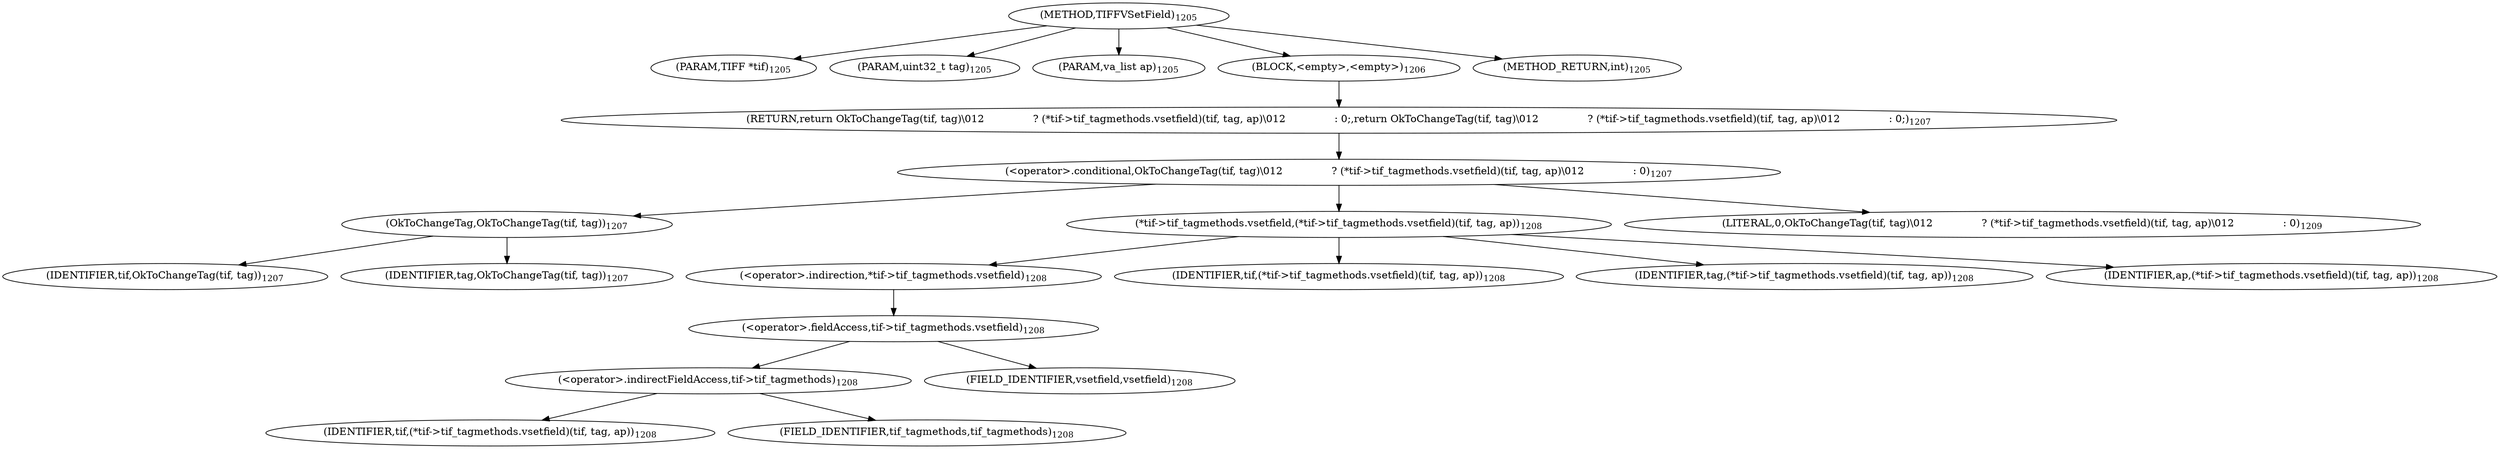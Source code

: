 digraph "TIFFVSetField" {  
"42571" [label = <(METHOD,TIFFVSetField)<SUB>1205</SUB>> ]
"42572" [label = <(PARAM,TIFF *tif)<SUB>1205</SUB>> ]
"42573" [label = <(PARAM,uint32_t tag)<SUB>1205</SUB>> ]
"42574" [label = <(PARAM,va_list ap)<SUB>1205</SUB>> ]
"42575" [label = <(BLOCK,&lt;empty&gt;,&lt;empty&gt;)<SUB>1206</SUB>> ]
"42576" [label = <(RETURN,return OkToChangeTag(tif, tag)\012               ? (*tif-&gt;tif_tagmethods.vsetfield)(tif, tag, ap)\012               : 0;,return OkToChangeTag(tif, tag)\012               ? (*tif-&gt;tif_tagmethods.vsetfield)(tif, tag, ap)\012               : 0;)<SUB>1207</SUB>> ]
"42577" [label = <(&lt;operator&gt;.conditional,OkToChangeTag(tif, tag)\012               ? (*tif-&gt;tif_tagmethods.vsetfield)(tif, tag, ap)\012               : 0)<SUB>1207</SUB>> ]
"42578" [label = <(OkToChangeTag,OkToChangeTag(tif, tag))<SUB>1207</SUB>> ]
"42579" [label = <(IDENTIFIER,tif,OkToChangeTag(tif, tag))<SUB>1207</SUB>> ]
"42580" [label = <(IDENTIFIER,tag,OkToChangeTag(tif, tag))<SUB>1207</SUB>> ]
"42581" [label = <(*tif-&gt;tif_tagmethods.vsetfield,(*tif-&gt;tif_tagmethods.vsetfield)(tif, tag, ap))<SUB>1208</SUB>> ]
"42582" [label = <(&lt;operator&gt;.indirection,*tif-&gt;tif_tagmethods.vsetfield)<SUB>1208</SUB>> ]
"42583" [label = <(&lt;operator&gt;.fieldAccess,tif-&gt;tif_tagmethods.vsetfield)<SUB>1208</SUB>> ]
"42584" [label = <(&lt;operator&gt;.indirectFieldAccess,tif-&gt;tif_tagmethods)<SUB>1208</SUB>> ]
"42585" [label = <(IDENTIFIER,tif,(*tif-&gt;tif_tagmethods.vsetfield)(tif, tag, ap))<SUB>1208</SUB>> ]
"42586" [label = <(FIELD_IDENTIFIER,tif_tagmethods,tif_tagmethods)<SUB>1208</SUB>> ]
"42587" [label = <(FIELD_IDENTIFIER,vsetfield,vsetfield)<SUB>1208</SUB>> ]
"42588" [label = <(IDENTIFIER,tif,(*tif-&gt;tif_tagmethods.vsetfield)(tif, tag, ap))<SUB>1208</SUB>> ]
"42589" [label = <(IDENTIFIER,tag,(*tif-&gt;tif_tagmethods.vsetfield)(tif, tag, ap))<SUB>1208</SUB>> ]
"42590" [label = <(IDENTIFIER,ap,(*tif-&gt;tif_tagmethods.vsetfield)(tif, tag, ap))<SUB>1208</SUB>> ]
"42591" [label = <(LITERAL,0,OkToChangeTag(tif, tag)\012               ? (*tif-&gt;tif_tagmethods.vsetfield)(tif, tag, ap)\012               : 0)<SUB>1209</SUB>> ]
"42592" [label = <(METHOD_RETURN,int)<SUB>1205</SUB>> ]
  "42571" -> "42572" 
  "42571" -> "42573" 
  "42571" -> "42574" 
  "42571" -> "42575" 
  "42571" -> "42592" 
  "42575" -> "42576" 
  "42576" -> "42577" 
  "42577" -> "42578" 
  "42577" -> "42581" 
  "42577" -> "42591" 
  "42578" -> "42579" 
  "42578" -> "42580" 
  "42581" -> "42582" 
  "42581" -> "42588" 
  "42581" -> "42589" 
  "42581" -> "42590" 
  "42582" -> "42583" 
  "42583" -> "42584" 
  "42583" -> "42587" 
  "42584" -> "42585" 
  "42584" -> "42586" 
}
